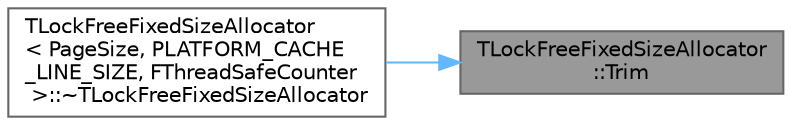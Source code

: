 digraph "TLockFreeFixedSizeAllocator::Trim"
{
 // INTERACTIVE_SVG=YES
 // LATEX_PDF_SIZE
  bgcolor="transparent";
  edge [fontname=Helvetica,fontsize=10,labelfontname=Helvetica,labelfontsize=10];
  node [fontname=Helvetica,fontsize=10,shape=box,height=0.2,width=0.4];
  rankdir="RL";
  Node1 [id="Node000001",label="TLockFreeFixedSizeAllocator\l::Trim",height=0.2,width=0.4,color="gray40", fillcolor="grey60", style="filled", fontcolor="black",tooltip="Returns all free memory to the heap."];
  Node1 -> Node2 [id="edge1_Node000001_Node000002",dir="back",color="steelblue1",style="solid",tooltip=" "];
  Node2 [id="Node000002",label="TLockFreeFixedSizeAllocator\l\< PageSize, PLATFORM_CACHE\l_LINE_SIZE, FThreadSafeCounter\l \>::~TLockFreeFixedSizeAllocator",height=0.2,width=0.4,color="grey40", fillcolor="white", style="filled",URL="$df/df7/classTLockFreeFixedSizeAllocator.html#a94bdce04cd812b2e2ac3b6cb428418c7",tooltip=" "];
}
